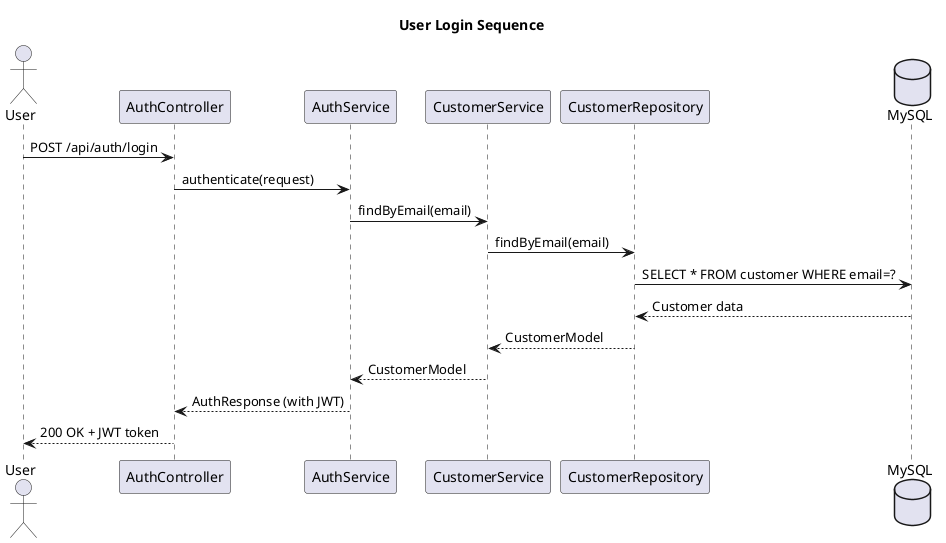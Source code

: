 @startuml
title User Login Sequence

actor User
participant "AuthController" as AC
participant "AuthService" as AS
participant "CustomerService" as CS
participant "CustomerRepository" as CR
database "MySQL" as DB

User -> AC : POST /api/auth/login
AC -> AS : authenticate(request)
AS -> CS : findByEmail(email)
CS -> CR : findByEmail(email)
CR -> DB : SELECT * FROM customer WHERE email=?
DB --> CR : Customer data
CR --> CS : CustomerModel
CS --> AS : CustomerModel
AS --> AC : AuthResponse (with JWT)
AC --> User : 200 OK + JWT token

@enduml 